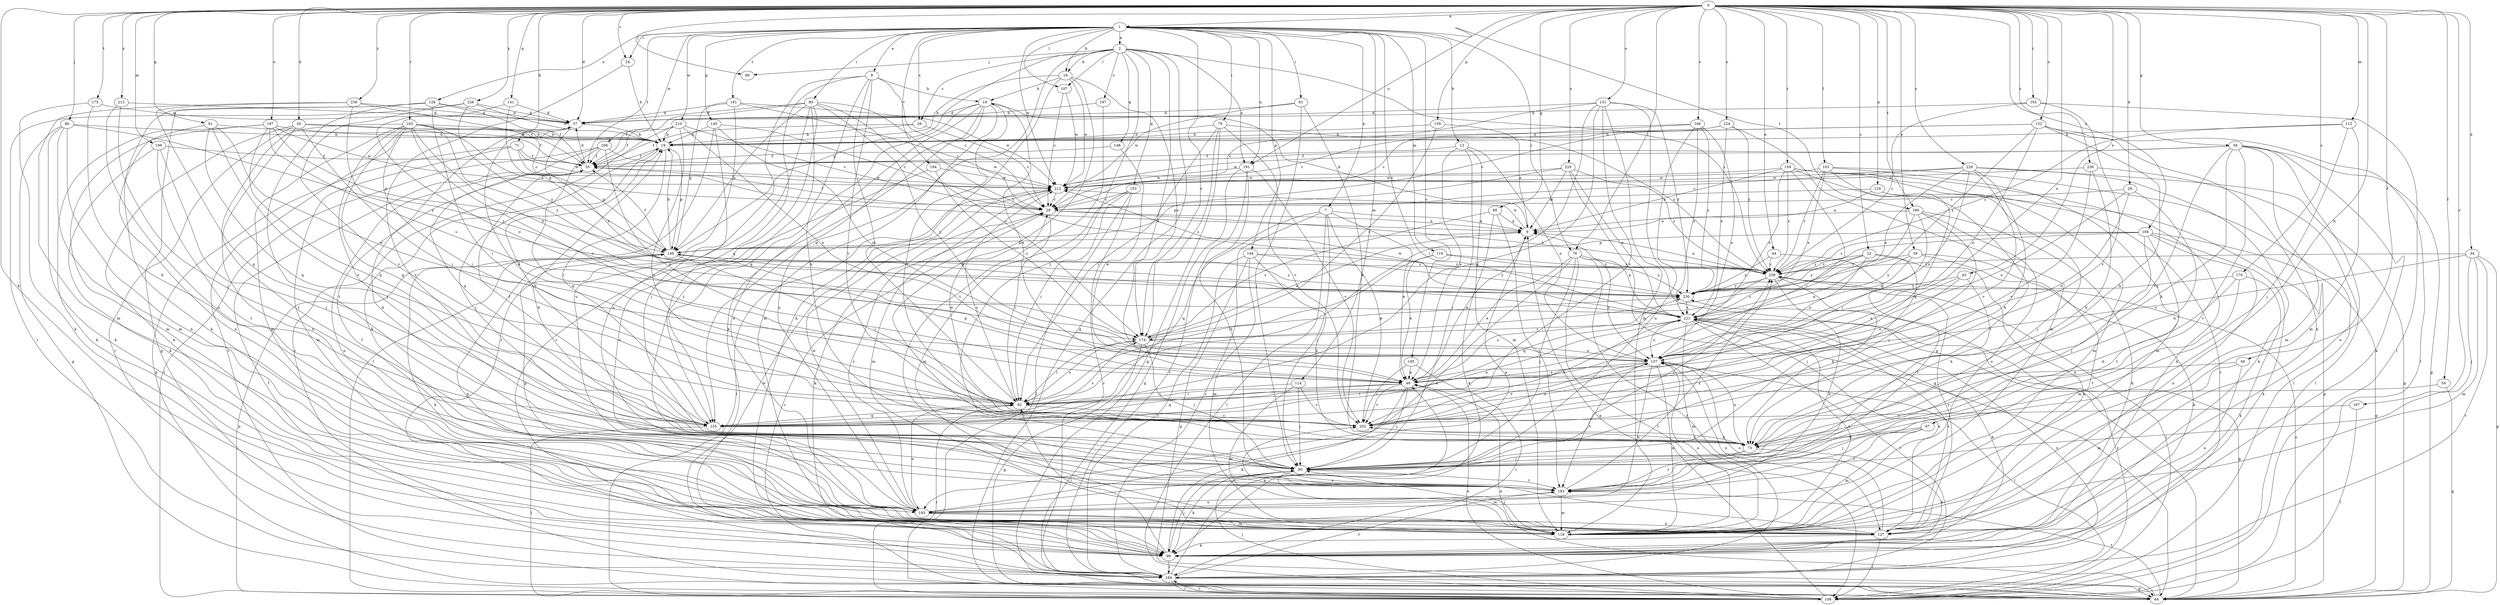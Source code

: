 strict digraph  {
0;
1;
2;
7;
8;
9;
13;
16;
18;
19;
22;
24;
26;
28;
29;
30;
34;
37;
39;
43;
44;
46;
49;
54;
55;
56;
60;
61;
64;
67;
71;
73;
76;
79;
80;
81;
82;
86;
89;
90;
99;
103;
107;
108;
109;
112;
114;
116;
118;
124;
126;
127;
131;
132;
137;
139;
141;
144;
145;
146;
148;
153;
155;
159;
162;
163;
164;
166;
167;
170;
174;
175;
180;
181;
183;
184;
187;
191;
193;
194;
195;
197;
202;
206;
210;
212;
213;
220;
221;
224;
226;
228;
230;
236;
238;
239;
0 -> 1  [label=a];
0 -> 22  [label=c];
0 -> 24  [label=c];
0 -> 29  [label=d];
0 -> 30  [label=d];
0 -> 34  [label=d];
0 -> 37  [label=d];
0 -> 39  [label=e];
0 -> 43  [label=e];
0 -> 44  [label=e];
0 -> 49  [label=f];
0 -> 54  [label=f];
0 -> 56  [label=g];
0 -> 60  [label=g];
0 -> 61  [label=g];
0 -> 67  [label=h];
0 -> 71  [label=h];
0 -> 76  [label=i];
0 -> 86  [label=j];
0 -> 89  [label=j];
0 -> 99  [label=k];
0 -> 103  [label=l];
0 -> 109  [label=m];
0 -> 112  [label=m];
0 -> 124  [label=n];
0 -> 131  [label=o];
0 -> 132  [label=o];
0 -> 137  [label=o];
0 -> 139  [label=p];
0 -> 141  [label=p];
0 -> 159  [label=r];
0 -> 162  [label=r];
0 -> 163  [label=r];
0 -> 166  [label=s];
0 -> 167  [label=s];
0 -> 170  [label=s];
0 -> 175  [label=t];
0 -> 180  [label=t];
0 -> 184  [label=u];
0 -> 187  [label=u];
0 -> 191  [label=u];
0 -> 213  [label=x];
0 -> 220  [label=x];
0 -> 224  [label=y];
0 -> 226  [label=y];
0 -> 228  [label=y];
0 -> 236  [label=z];
0 -> 238  [label=z];
1 -> 2  [label=a];
1 -> 7  [label=a];
1 -> 8  [label=a];
1 -> 13  [label=b];
1 -> 16  [label=b];
1 -> 24  [label=c];
1 -> 26  [label=c];
1 -> 55  [label=f];
1 -> 76  [label=i];
1 -> 79  [label=i];
1 -> 80  [label=i];
1 -> 81  [label=i];
1 -> 107  [label=l];
1 -> 114  [label=m];
1 -> 116  [label=m];
1 -> 126  [label=n];
1 -> 144  [label=p];
1 -> 145  [label=p];
1 -> 174  [label=s];
1 -> 180  [label=t];
1 -> 181  [label=t];
1 -> 191  [label=u];
1 -> 194  [label=v];
1 -> 195  [label=v];
1 -> 206  [label=w];
1 -> 210  [label=w];
1 -> 212  [label=w];
1 -> 221  [label=x];
2 -> 16  [label=b];
2 -> 26  [label=c];
2 -> 46  [label=e];
2 -> 64  [label=g];
2 -> 89  [label=j];
2 -> 90  [label=j];
2 -> 107  [label=l];
2 -> 146  [label=p];
2 -> 148  [label=q];
2 -> 153  [label=q];
2 -> 155  [label=q];
2 -> 191  [label=u];
2 -> 197  [label=v];
2 -> 239  [label=z];
7 -> 9  [label=a];
7 -> 46  [label=e];
7 -> 90  [label=j];
7 -> 108  [label=l];
7 -> 155  [label=q];
7 -> 164  [label=r];
7 -> 202  [label=v];
8 -> 18  [label=b];
8 -> 28  [label=c];
8 -> 73  [label=h];
8 -> 82  [label=i];
8 -> 155  [label=q];
8 -> 193  [label=u];
8 -> 202  [label=v];
9 -> 18  [label=b];
9 -> 46  [label=e];
9 -> 146  [label=p];
9 -> 212  [label=w];
13 -> 46  [label=e];
13 -> 55  [label=f];
13 -> 90  [label=j];
13 -> 118  [label=m];
13 -> 137  [label=o];
16 -> 18  [label=b];
16 -> 19  [label=b];
16 -> 73  [label=h];
16 -> 99  [label=k];
16 -> 174  [label=s];
16 -> 212  [label=w];
18 -> 37  [label=d];
18 -> 46  [label=e];
18 -> 99  [label=k];
18 -> 118  [label=m];
18 -> 127  [label=n];
18 -> 155  [label=q];
18 -> 193  [label=u];
18 -> 202  [label=v];
19 -> 55  [label=f];
19 -> 90  [label=j];
19 -> 146  [label=p];
19 -> 155  [label=q];
22 -> 90  [label=j];
22 -> 127  [label=n];
22 -> 137  [label=o];
22 -> 174  [label=s];
22 -> 230  [label=y];
22 -> 239  [label=z];
24 -> 19  [label=b];
24 -> 183  [label=t];
26 -> 19  [label=b];
26 -> 28  [label=c];
26 -> 55  [label=f];
28 -> 9  [label=a];
28 -> 55  [label=f];
28 -> 82  [label=i];
28 -> 99  [label=k];
28 -> 239  [label=z];
29 -> 28  [label=c];
29 -> 46  [label=e];
29 -> 73  [label=h];
29 -> 137  [label=o];
30 -> 19  [label=b];
30 -> 55  [label=f];
30 -> 82  [label=i];
30 -> 99  [label=k];
30 -> 164  [label=r];
30 -> 183  [label=t];
34 -> 64  [label=g];
34 -> 90  [label=j];
34 -> 118  [label=m];
34 -> 137  [label=o];
34 -> 164  [label=r];
34 -> 239  [label=z];
37 -> 19  [label=b];
37 -> 164  [label=r];
37 -> 221  [label=x];
39 -> 99  [label=k];
39 -> 118  [label=m];
39 -> 221  [label=x];
39 -> 230  [label=y];
39 -> 239  [label=z];
43 -> 46  [label=e];
43 -> 73  [label=h];
43 -> 137  [label=o];
43 -> 230  [label=y];
44 -> 183  [label=t];
44 -> 230  [label=y];
44 -> 239  [label=z];
46 -> 82  [label=i];
46 -> 90  [label=j];
46 -> 99  [label=k];
46 -> 146  [label=p];
46 -> 155  [label=q];
46 -> 202  [label=v];
46 -> 230  [label=y];
49 -> 46  [label=e];
49 -> 118  [label=m];
49 -> 127  [label=n];
54 -> 64  [label=g];
54 -> 82  [label=i];
55 -> 37  [label=d];
55 -> 127  [label=n];
55 -> 212  [label=w];
56 -> 55  [label=f];
56 -> 64  [label=g];
56 -> 73  [label=h];
56 -> 99  [label=k];
56 -> 118  [label=m];
56 -> 127  [label=n];
56 -> 183  [label=t];
56 -> 202  [label=v];
56 -> 212  [label=w];
60 -> 9  [label=a];
60 -> 99  [label=k];
60 -> 174  [label=s];
60 -> 183  [label=t];
61 -> 19  [label=b];
61 -> 127  [label=n];
61 -> 137  [label=o];
61 -> 155  [label=q];
61 -> 202  [label=v];
64 -> 28  [label=c];
64 -> 46  [label=e];
64 -> 55  [label=f];
64 -> 183  [label=t];
64 -> 239  [label=z];
67 -> 73  [label=h];
67 -> 90  [label=j];
67 -> 118  [label=m];
67 -> 183  [label=t];
71 -> 55  [label=f];
71 -> 64  [label=g];
71 -> 118  [label=m];
71 -> 146  [label=p];
71 -> 212  [label=w];
73 -> 90  [label=j];
73 -> 99  [label=k];
73 -> 137  [label=o];
73 -> 183  [label=t];
73 -> 202  [label=v];
76 -> 46  [label=e];
76 -> 90  [label=j];
76 -> 108  [label=l];
76 -> 137  [label=o];
76 -> 164  [label=r];
76 -> 193  [label=u];
76 -> 239  [label=z];
79 -> 19  [label=b];
79 -> 64  [label=g];
79 -> 82  [label=i];
79 -> 174  [label=s];
79 -> 202  [label=v];
79 -> 239  [label=z];
80 -> 37  [label=d];
80 -> 55  [label=f];
80 -> 137  [label=o];
80 -> 146  [label=p];
80 -> 164  [label=r];
80 -> 174  [label=s];
80 -> 183  [label=t];
80 -> 193  [label=u];
80 -> 230  [label=y];
81 -> 37  [label=d];
81 -> 73  [label=h];
81 -> 90  [label=j];
81 -> 212  [label=w];
82 -> 28  [label=c];
82 -> 37  [label=d];
82 -> 155  [label=q];
82 -> 174  [label=s];
82 -> 193  [label=u];
82 -> 202  [label=v];
86 -> 19  [label=b];
86 -> 64  [label=g];
86 -> 99  [label=k];
86 -> 118  [label=m];
86 -> 127  [label=n];
86 -> 230  [label=y];
90 -> 19  [label=b];
90 -> 99  [label=k];
90 -> 118  [label=m];
90 -> 183  [label=t];
90 -> 239  [label=z];
99 -> 82  [label=i];
99 -> 90  [label=j];
99 -> 164  [label=r];
103 -> 108  [label=l];
103 -> 118  [label=m];
103 -> 155  [label=q];
103 -> 212  [label=w];
103 -> 221  [label=x];
103 -> 239  [label=z];
107 -> 28  [label=c];
107 -> 212  [label=w];
108 -> 9  [label=a];
108 -> 46  [label=e];
108 -> 82  [label=i];
108 -> 90  [label=j];
108 -> 146  [label=p];
108 -> 164  [label=r];
108 -> 230  [label=y];
109 -> 55  [label=f];
109 -> 90  [label=j];
109 -> 99  [label=k];
109 -> 183  [label=t];
112 -> 19  [label=b];
112 -> 90  [label=j];
112 -> 118  [label=m];
112 -> 239  [label=z];
114 -> 82  [label=i];
114 -> 90  [label=j];
114 -> 118  [label=m];
114 -> 202  [label=v];
116 -> 46  [label=e];
116 -> 82  [label=i];
116 -> 230  [label=y];
116 -> 239  [label=z];
118 -> 90  [label=j];
118 -> 137  [label=o];
118 -> 221  [label=x];
124 -> 9  [label=a];
124 -> 28  [label=c];
124 -> 64  [label=g];
124 -> 90  [label=j];
126 -> 37  [label=d];
126 -> 55  [label=f];
126 -> 64  [label=g];
126 -> 82  [label=i];
126 -> 99  [label=k];
126 -> 183  [label=t];
127 -> 99  [label=k];
127 -> 108  [label=l];
127 -> 137  [label=o];
127 -> 146  [label=p];
127 -> 202  [label=v];
127 -> 221  [label=x];
127 -> 239  [label=z];
131 -> 28  [label=c];
131 -> 37  [label=d];
131 -> 64  [label=g];
131 -> 82  [label=i];
131 -> 118  [label=m];
131 -> 155  [label=q];
131 -> 202  [label=v];
131 -> 230  [label=y];
132 -> 19  [label=b];
132 -> 28  [label=c];
132 -> 73  [label=h];
132 -> 108  [label=l];
132 -> 127  [label=n];
132 -> 137  [label=o];
132 -> 230  [label=y];
137 -> 46  [label=e];
137 -> 108  [label=l];
137 -> 118  [label=m];
137 -> 127  [label=n];
137 -> 183  [label=t];
137 -> 193  [label=u];
137 -> 202  [label=v];
139 -> 9  [label=a];
139 -> 19  [label=b];
139 -> 174  [label=s];
141 -> 37  [label=d];
141 -> 137  [label=o];
141 -> 146  [label=p];
144 -> 64  [label=g];
144 -> 73  [label=h];
144 -> 118  [label=m];
144 -> 164  [label=r];
144 -> 230  [label=y];
144 -> 239  [label=z];
145 -> 19  [label=b];
145 -> 28  [label=c];
145 -> 90  [label=j];
145 -> 108  [label=l];
145 -> 137  [label=o];
146 -> 19  [label=b];
146 -> 55  [label=f];
146 -> 82  [label=i];
146 -> 99  [label=k];
146 -> 230  [label=y];
146 -> 239  [label=z];
148 -> 46  [label=e];
148 -> 55  [label=f];
153 -> 28  [label=c];
153 -> 82  [label=i];
153 -> 108  [label=l];
153 -> 118  [label=m];
153 -> 164  [label=r];
155 -> 19  [label=b];
155 -> 55  [label=f];
155 -> 108  [label=l];
155 -> 174  [label=s];
155 -> 221  [label=x];
159 -> 9  [label=a];
159 -> 82  [label=i];
159 -> 99  [label=k];
159 -> 118  [label=m];
159 -> 164  [label=r];
159 -> 183  [label=t];
159 -> 212  [label=w];
159 -> 221  [label=x];
159 -> 239  [label=z];
162 -> 37  [label=d];
162 -> 108  [label=l];
162 -> 202  [label=v];
162 -> 239  [label=z];
163 -> 9  [label=a];
163 -> 19  [label=b];
163 -> 28  [label=c];
163 -> 46  [label=e];
163 -> 82  [label=i];
163 -> 90  [label=j];
163 -> 118  [label=m];
163 -> 127  [label=n];
163 -> 155  [label=q];
163 -> 221  [label=x];
163 -> 230  [label=y];
164 -> 46  [label=e];
164 -> 64  [label=g];
164 -> 108  [label=l];
164 -> 183  [label=t];
164 -> 212  [label=w];
164 -> 221  [label=x];
166 -> 19  [label=b];
166 -> 28  [label=c];
166 -> 137  [label=o];
166 -> 193  [label=u];
166 -> 221  [label=x];
166 -> 230  [label=y];
167 -> 108  [label=l];
167 -> 202  [label=v];
170 -> 73  [label=h];
170 -> 99  [label=k];
170 -> 183  [label=t];
170 -> 230  [label=y];
174 -> 9  [label=a];
174 -> 64  [label=g];
174 -> 82  [label=i];
174 -> 90  [label=j];
174 -> 137  [label=o];
174 -> 230  [label=y];
175 -> 37  [label=d];
175 -> 73  [label=h];
175 -> 99  [label=k];
180 -> 9  [label=a];
180 -> 46  [label=e];
180 -> 82  [label=i];
180 -> 90  [label=j];
180 -> 99  [label=k];
180 -> 193  [label=u];
181 -> 28  [label=c];
181 -> 37  [label=d];
181 -> 146  [label=p];
181 -> 164  [label=r];
181 -> 212  [label=w];
183 -> 37  [label=d];
183 -> 118  [label=m];
183 -> 193  [label=u];
183 -> 239  [label=z];
184 -> 64  [label=g];
184 -> 90  [label=j];
184 -> 99  [label=k];
184 -> 127  [label=n];
184 -> 146  [label=p];
184 -> 183  [label=t];
184 -> 230  [label=y];
184 -> 239  [label=z];
187 -> 19  [label=b];
187 -> 99  [label=k];
187 -> 118  [label=m];
187 -> 146  [label=p];
187 -> 155  [label=q];
187 -> 174  [label=s];
187 -> 212  [label=w];
191 -> 64  [label=g];
191 -> 164  [label=r];
191 -> 183  [label=t];
191 -> 202  [label=v];
191 -> 212  [label=w];
193 -> 9  [label=a];
193 -> 19  [label=b];
193 -> 28  [label=c];
193 -> 55  [label=f];
193 -> 118  [label=m];
193 -> 127  [label=n];
193 -> 146  [label=p];
193 -> 212  [label=w];
194 -> 174  [label=s];
194 -> 193  [label=u];
194 -> 212  [label=w];
195 -> 46  [label=e];
195 -> 164  [label=r];
195 -> 202  [label=v];
197 -> 37  [label=d];
197 -> 183  [label=t];
202 -> 73  [label=h];
202 -> 137  [label=o];
202 -> 212  [label=w];
202 -> 221  [label=x];
206 -> 46  [label=e];
206 -> 55  [label=f];
206 -> 82  [label=i];
206 -> 108  [label=l];
206 -> 155  [label=q];
206 -> 212  [label=w];
210 -> 19  [label=b];
210 -> 28  [label=c];
210 -> 55  [label=f];
210 -> 137  [label=o];
210 -> 164  [label=r];
210 -> 202  [label=v];
212 -> 28  [label=c];
212 -> 108  [label=l];
212 -> 118  [label=m];
213 -> 37  [label=d];
213 -> 90  [label=j];
213 -> 193  [label=u];
220 -> 9  [label=a];
220 -> 64  [label=g];
220 -> 146  [label=p];
220 -> 212  [label=w];
220 -> 221  [label=x];
220 -> 239  [label=z];
221 -> 9  [label=a];
221 -> 64  [label=g];
221 -> 99  [label=k];
221 -> 118  [label=m];
221 -> 127  [label=n];
221 -> 137  [label=o];
221 -> 164  [label=r];
221 -> 174  [label=s];
221 -> 212  [label=w];
224 -> 19  [label=b];
224 -> 28  [label=c];
224 -> 118  [label=m];
224 -> 221  [label=x];
224 -> 239  [label=z];
226 -> 19  [label=b];
226 -> 37  [label=d];
226 -> 164  [label=r];
226 -> 202  [label=v];
226 -> 230  [label=y];
228 -> 28  [label=c];
228 -> 64  [label=g];
228 -> 73  [label=h];
228 -> 99  [label=k];
228 -> 137  [label=o];
228 -> 202  [label=v];
228 -> 212  [label=w];
228 -> 221  [label=x];
230 -> 221  [label=x];
236 -> 73  [label=h];
236 -> 108  [label=l];
236 -> 202  [label=v];
236 -> 212  [label=w];
238 -> 37  [label=d];
238 -> 55  [label=f];
238 -> 118  [label=m];
238 -> 155  [label=q];
238 -> 174  [label=s];
239 -> 9  [label=a];
239 -> 73  [label=h];
239 -> 108  [label=l];
239 -> 155  [label=q];
239 -> 193  [label=u];
239 -> 230  [label=y];
}

